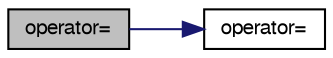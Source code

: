 digraph "operator="
{
  bgcolor="transparent";
  edge [fontname="FreeSans",fontsize="10",labelfontname="FreeSans",labelfontsize="10"];
  node [fontname="FreeSans",fontsize="10",shape=record];
  rankdir="LR";
  Node813 [label="operator=",height=0.2,width=0.4,color="black", fillcolor="grey75", style="filled", fontcolor="black"];
  Node813 -> Node814 [color="midnightblue",fontsize="10",style="solid",fontname="FreeSans"];
  Node814 [label="operator=",height=0.2,width=0.4,color="black",URL="$a26306.html#a86869c20f18f27212af9bb04f05de137"];
}

